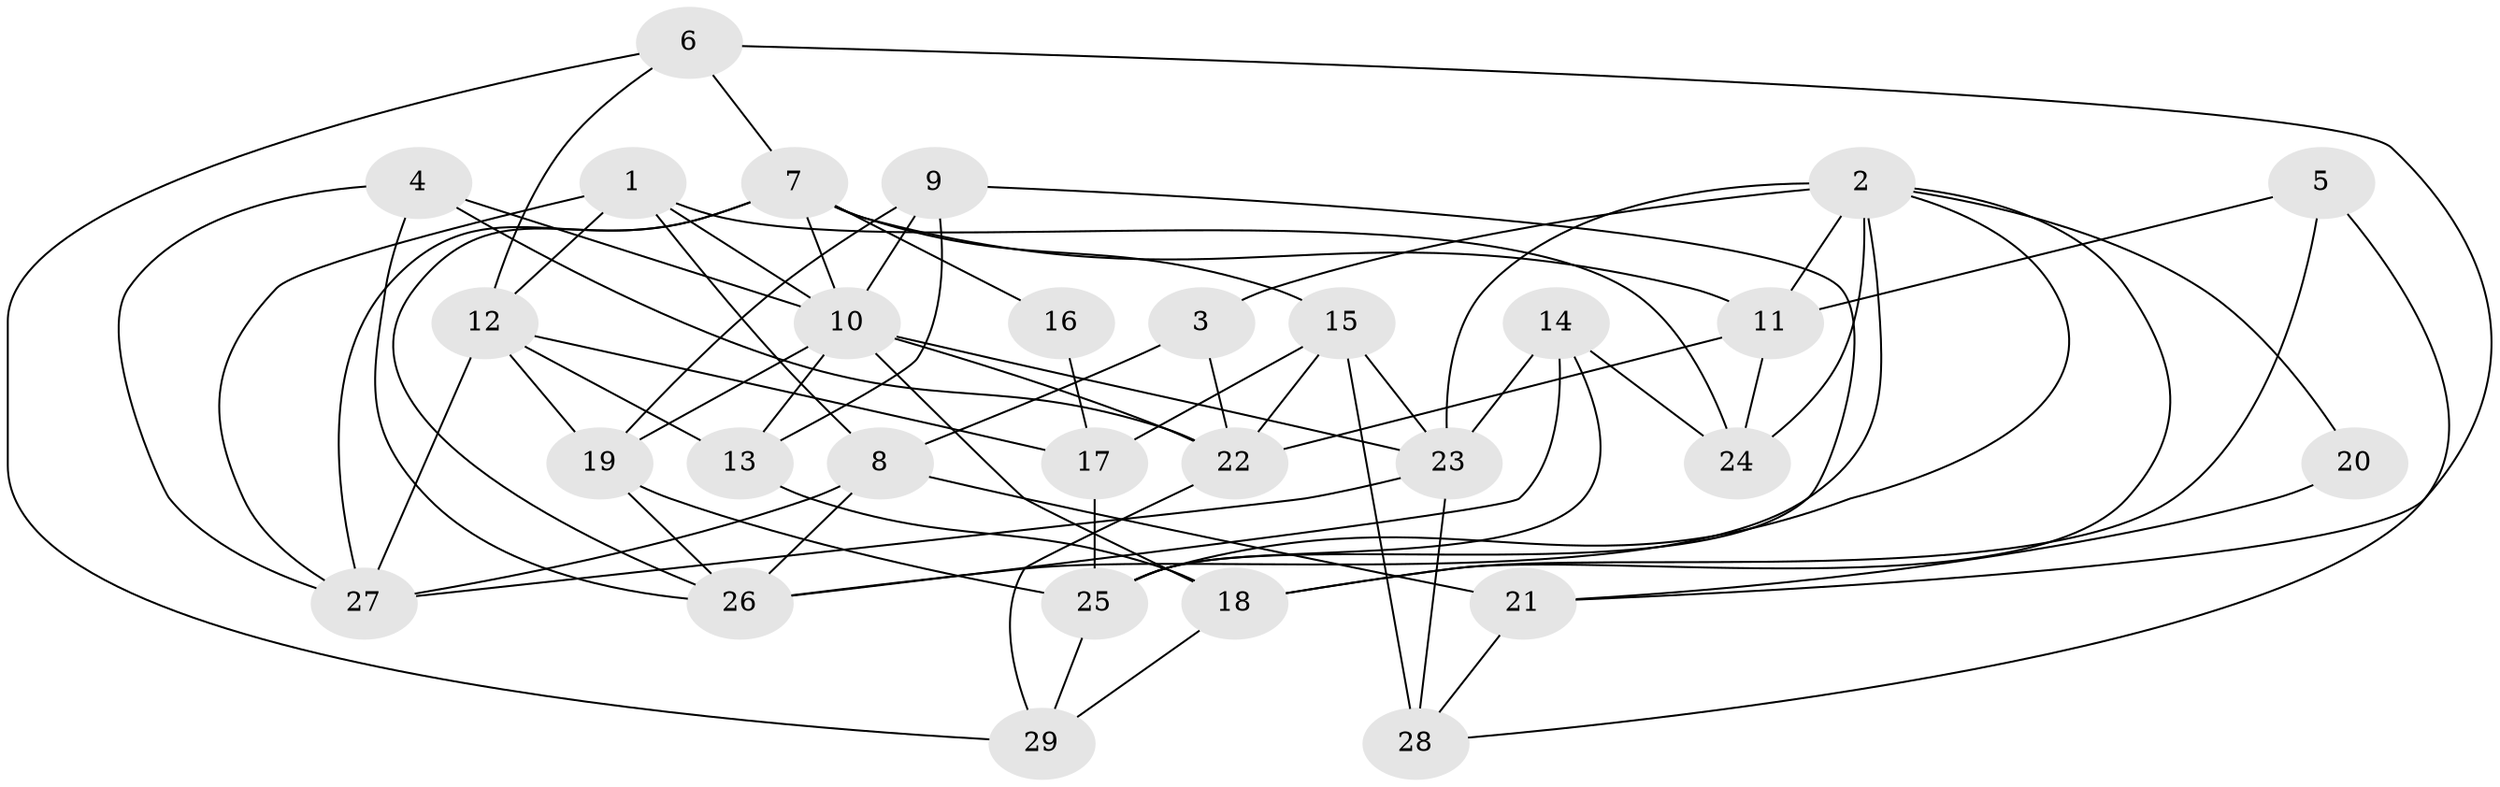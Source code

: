 // original degree distribution, {5: 0.2037037037037037, 6: 0.12962962962962962, 2: 0.12962962962962962, 4: 0.18518518518518517, 3: 0.3148148148148148, 7: 0.037037037037037035}
// Generated by graph-tools (version 1.1) at 2025/02/03/09/25 03:02:01]
// undirected, 29 vertices, 70 edges
graph export_dot {
graph [start="1"]
  node [color=gray90,style=filled];
  1;
  2;
  3;
  4;
  5;
  6;
  7;
  8;
  9;
  10;
  11;
  12;
  13;
  14;
  15;
  16;
  17;
  18;
  19;
  20;
  21;
  22;
  23;
  24;
  25;
  26;
  27;
  28;
  29;
  1 -- 8 [weight=1.0];
  1 -- 10 [weight=1.0];
  1 -- 12 [weight=1.0];
  1 -- 24 [weight=1.0];
  1 -- 27 [weight=1.0];
  2 -- 3 [weight=1.0];
  2 -- 11 [weight=2.0];
  2 -- 18 [weight=1.0];
  2 -- 20 [weight=1.0];
  2 -- 23 [weight=2.0];
  2 -- 24 [weight=1.0];
  2 -- 25 [weight=1.0];
  2 -- 26 [weight=1.0];
  3 -- 8 [weight=1.0];
  3 -- 22 [weight=1.0];
  4 -- 10 [weight=2.0];
  4 -- 22 [weight=1.0];
  4 -- 26 [weight=1.0];
  4 -- 27 [weight=1.0];
  5 -- 11 [weight=1.0];
  5 -- 18 [weight=1.0];
  5 -- 28 [weight=1.0];
  6 -- 7 [weight=1.0];
  6 -- 12 [weight=1.0];
  6 -- 21 [weight=1.0];
  6 -- 29 [weight=1.0];
  7 -- 10 [weight=1.0];
  7 -- 11 [weight=1.0];
  7 -- 15 [weight=1.0];
  7 -- 16 [weight=1.0];
  7 -- 26 [weight=1.0];
  7 -- 27 [weight=1.0];
  8 -- 21 [weight=3.0];
  8 -- 26 [weight=1.0];
  8 -- 27 [weight=1.0];
  9 -- 10 [weight=2.0];
  9 -- 13 [weight=1.0];
  9 -- 19 [weight=2.0];
  9 -- 25 [weight=2.0];
  10 -- 13 [weight=1.0];
  10 -- 18 [weight=1.0];
  10 -- 19 [weight=1.0];
  10 -- 22 [weight=2.0];
  10 -- 23 [weight=1.0];
  11 -- 22 [weight=1.0];
  11 -- 24 [weight=1.0];
  12 -- 13 [weight=1.0];
  12 -- 17 [weight=1.0];
  12 -- 19 [weight=1.0];
  12 -- 27 [weight=1.0];
  13 -- 18 [weight=1.0];
  14 -- 23 [weight=1.0];
  14 -- 24 [weight=1.0];
  14 -- 25 [weight=1.0];
  14 -- 26 [weight=1.0];
  15 -- 17 [weight=1.0];
  15 -- 22 [weight=2.0];
  15 -- 23 [weight=1.0];
  15 -- 28 [weight=2.0];
  16 -- 17 [weight=1.0];
  17 -- 25 [weight=2.0];
  18 -- 29 [weight=1.0];
  19 -- 25 [weight=1.0];
  19 -- 26 [weight=1.0];
  20 -- 21 [weight=1.0];
  21 -- 28 [weight=1.0];
  22 -- 29 [weight=1.0];
  23 -- 27 [weight=1.0];
  23 -- 28 [weight=1.0];
  25 -- 29 [weight=1.0];
}
